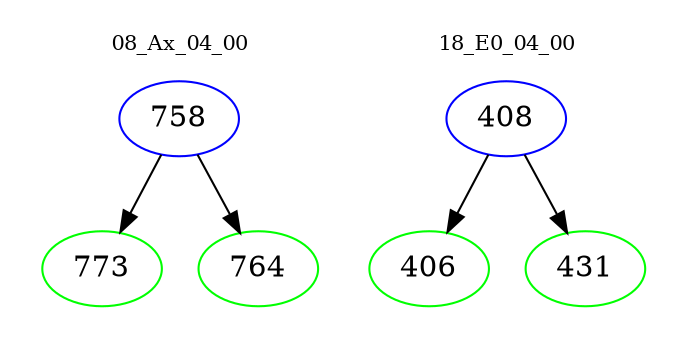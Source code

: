 digraph{
subgraph cluster_0 {
color = white
label = "08_Ax_04_00";
fontsize=10;
T0_758 [label="758", color="blue"]
T0_758 -> T0_773 [color="black"]
T0_773 [label="773", color="green"]
T0_758 -> T0_764 [color="black"]
T0_764 [label="764", color="green"]
}
subgraph cluster_1 {
color = white
label = "18_E0_04_00";
fontsize=10;
T1_408 [label="408", color="blue"]
T1_408 -> T1_406 [color="black"]
T1_406 [label="406", color="green"]
T1_408 -> T1_431 [color="black"]
T1_431 [label="431", color="green"]
}
}
